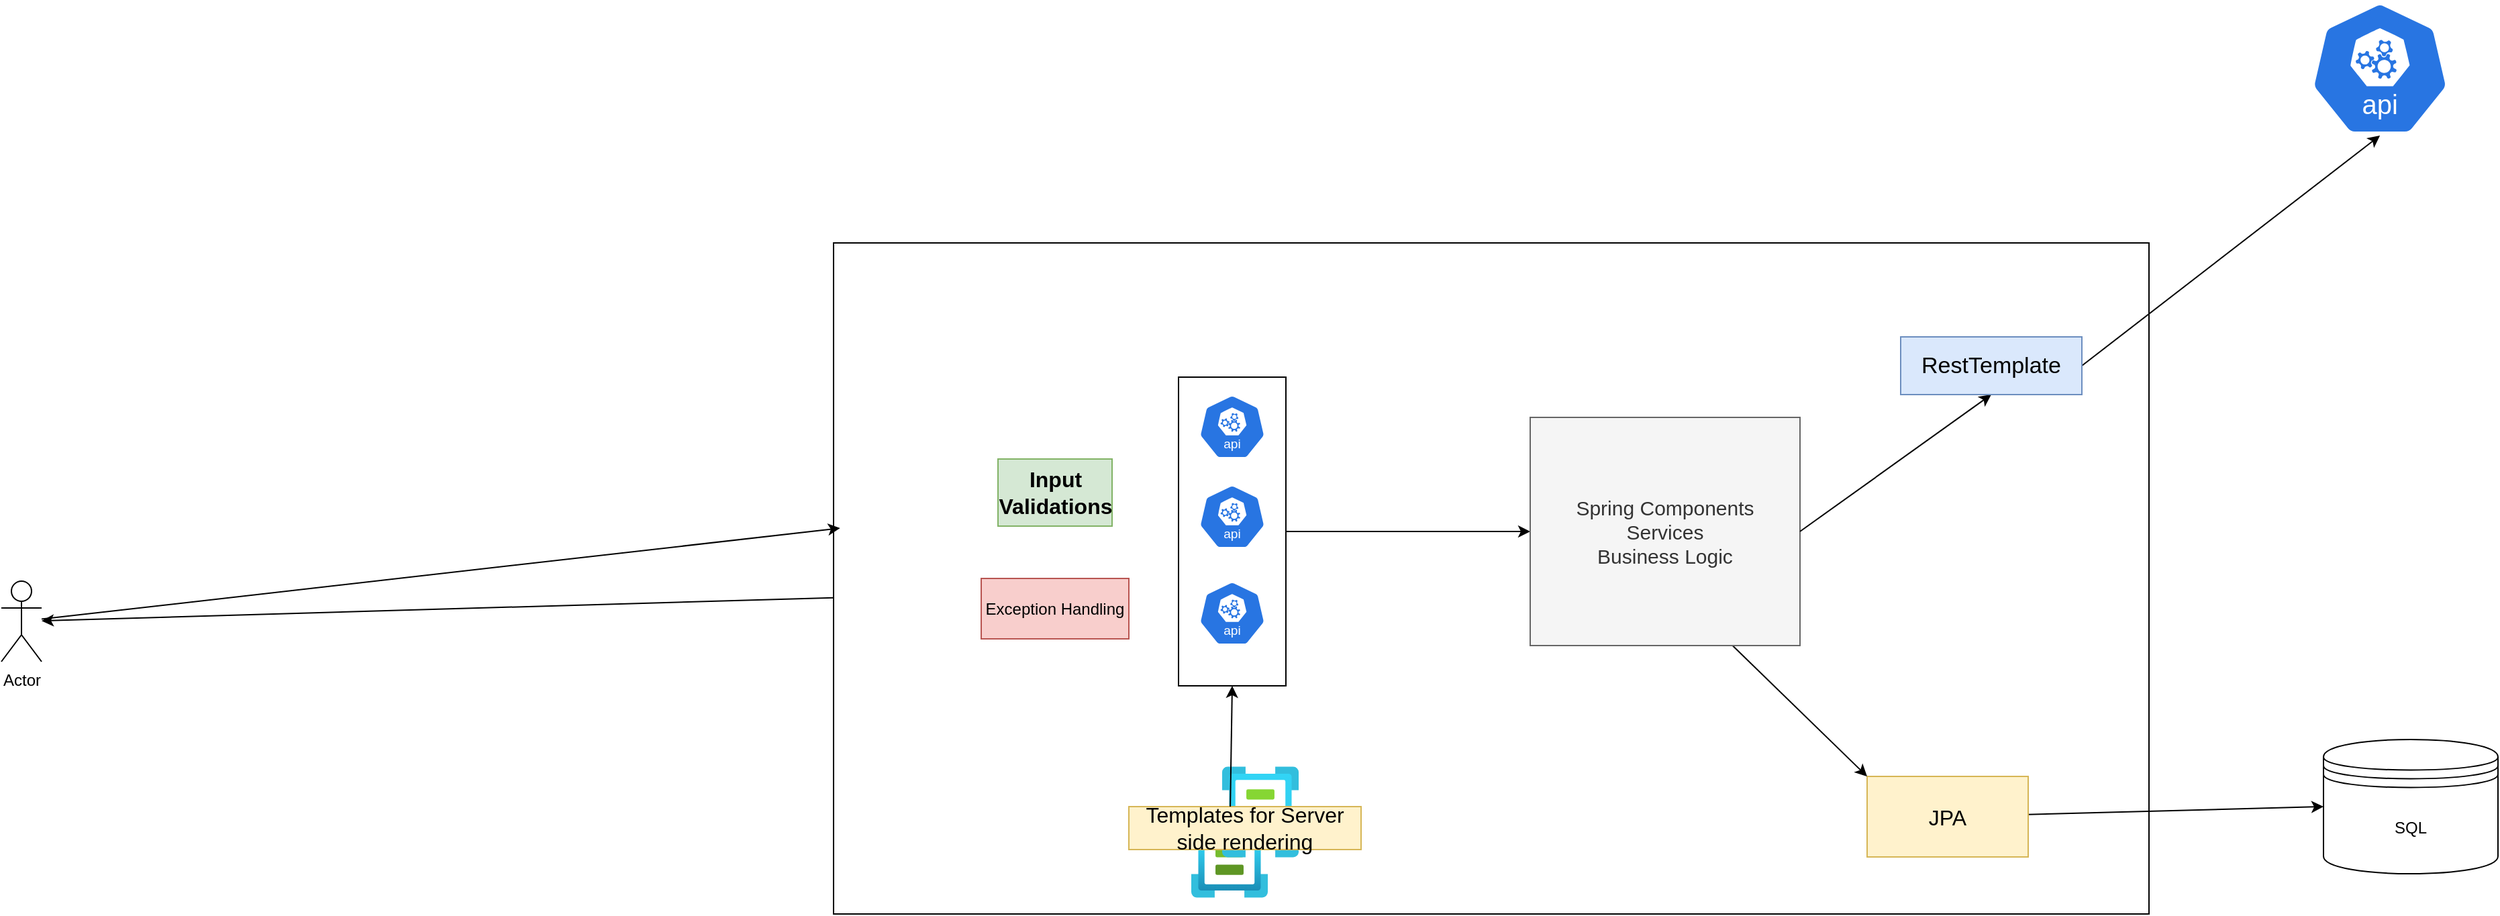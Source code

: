 <mxfile version="26.0.16">
  <diagram name="Page-1" id="9BwkSdJM3UsWRwAytRGy">
    <mxGraphModel dx="2295" dy="1984" grid="1" gridSize="10" guides="1" tooltips="1" connect="1" arrows="1" fold="1" page="1" pageScale="1" pageWidth="827" pageHeight="1169" math="0" shadow="0">
      <root>
        <mxCell id="0" />
        <mxCell id="1" parent="0" />
        <mxCell id="UzF8o4GN21DXVbc5qYGS-30" style="edgeStyle=none;rounded=0;orthogonalLoop=1;jettySize=auto;html=1;" edge="1" parent="1" source="UzF8o4GN21DXVbc5qYGS-26" target="UzF8o4GN21DXVbc5qYGS-28">
          <mxGeometry relative="1" as="geometry" />
        </mxCell>
        <mxCell id="UzF8o4GN21DXVbc5qYGS-26" value="" style="rounded=0;whiteSpace=wrap;html=1;" vertex="1" parent="1">
          <mxGeometry x="-170" y="-270" width="980" height="500" as="geometry" />
        </mxCell>
        <mxCell id="UzF8o4GN21DXVbc5qYGS-8" style="edgeStyle=orthogonalEdgeStyle;rounded=0;orthogonalLoop=1;jettySize=auto;html=1;entryX=0;entryY=0.5;entryDx=0;entryDy=0;" edge="1" parent="1" source="UzF8o4GN21DXVbc5qYGS-4" target="UzF8o4GN21DXVbc5qYGS-7">
          <mxGeometry relative="1" as="geometry" />
        </mxCell>
        <mxCell id="UzF8o4GN21DXVbc5qYGS-4" value="" style="rounded=0;whiteSpace=wrap;html=1;" vertex="1" parent="1">
          <mxGeometry x="87" y="-170" width="80" height="230" as="geometry" />
        </mxCell>
        <mxCell id="UzF8o4GN21DXVbc5qYGS-1" value="SQL" style="shape=datastore;whiteSpace=wrap;html=1;" vertex="1" parent="1">
          <mxGeometry x="940" y="100" width="130" height="100" as="geometry" />
        </mxCell>
        <mxCell id="UzF8o4GN21DXVbc5qYGS-20" style="edgeStyle=none;rounded=0;orthogonalLoop=1;jettySize=auto;html=1;entryX=0;entryY=0.5;entryDx=0;entryDy=0;" edge="1" parent="1" source="UzF8o4GN21DXVbc5qYGS-2" target="UzF8o4GN21DXVbc5qYGS-1">
          <mxGeometry relative="1" as="geometry" />
        </mxCell>
        <mxCell id="UzF8o4GN21DXVbc5qYGS-2" value="&lt;font style=&quot;font-size: 16px;&quot;&gt;JPA&lt;/font&gt;" style="rounded=0;whiteSpace=wrap;html=1;fillColor=#fff2cc;strokeColor=#d6b656;" vertex="1" parent="1">
          <mxGeometry x="600" y="127.5" width="120" height="60" as="geometry" />
        </mxCell>
        <mxCell id="UzF8o4GN21DXVbc5qYGS-3" value="" style="aspect=fixed;sketch=0;html=1;dashed=0;whitespace=wrap;verticalLabelPosition=bottom;verticalAlign=top;fillColor=#2875E2;strokeColor=#ffffff;points=[[0.005,0.63,0],[0.1,0.2,0],[0.9,0.2,0],[0.5,0,0],[0.995,0.63,0],[0.72,0.99,0],[0.5,1,0],[0.28,0.99,0]];shape=mxgraph.kubernetes.icon2;kubernetesLabel=1;prIcon=api" vertex="1" parent="1">
          <mxGeometry x="102" y="-157" width="50" height="48" as="geometry" />
        </mxCell>
        <mxCell id="UzF8o4GN21DXVbc5qYGS-5" value="" style="aspect=fixed;sketch=0;html=1;dashed=0;whitespace=wrap;verticalLabelPosition=bottom;verticalAlign=top;fillColor=#2875E2;strokeColor=#ffffff;points=[[0.005,0.63,0],[0.1,0.2,0],[0.9,0.2,0],[0.5,0,0],[0.995,0.63,0],[0.72,0.99,0],[0.5,1,0],[0.28,0.99,0]];shape=mxgraph.kubernetes.icon2;kubernetesLabel=1;prIcon=api" vertex="1" parent="1">
          <mxGeometry x="102" y="-18" width="50" height="48" as="geometry" />
        </mxCell>
        <mxCell id="UzF8o4GN21DXVbc5qYGS-6" value="" style="aspect=fixed;sketch=0;html=1;dashed=0;whitespace=wrap;verticalLabelPosition=bottom;verticalAlign=top;fillColor=#2875E2;strokeColor=#ffffff;points=[[0.005,0.63,0],[0.1,0.2,0],[0.9,0.2,0],[0.5,0,0],[0.995,0.63,0],[0.72,0.99,0],[0.5,1,0],[0.28,0.99,0]];shape=mxgraph.kubernetes.icon2;kubernetesLabel=1;prIcon=api" vertex="1" parent="1">
          <mxGeometry x="102" y="-90" width="50" height="48" as="geometry" />
        </mxCell>
        <mxCell id="UzF8o4GN21DXVbc5qYGS-27" style="edgeStyle=none;rounded=0;orthogonalLoop=1;jettySize=auto;html=1;exitX=0.75;exitY=1;exitDx=0;exitDy=0;entryX=0;entryY=0;entryDx=0;entryDy=0;" edge="1" parent="1" source="UzF8o4GN21DXVbc5qYGS-7" target="UzF8o4GN21DXVbc5qYGS-2">
          <mxGeometry relative="1" as="geometry" />
        </mxCell>
        <mxCell id="UzF8o4GN21DXVbc5qYGS-7" value="&lt;font style=&quot;font-size: 15px;&quot;&gt;Spring Components&lt;/font&gt;&lt;div&gt;&lt;font style=&quot;font-size: 15px;&quot;&gt;Services&lt;/font&gt;&lt;/div&gt;&lt;div&gt;&lt;font style=&quot;font-size: 15px;&quot;&gt;Business Logic&lt;/font&gt;&lt;/div&gt;" style="rounded=0;whiteSpace=wrap;html=1;fillColor=#f5f5f5;fontColor=#333333;strokeColor=#666666;" vertex="1" parent="1">
          <mxGeometry x="349" y="-140" width="201" height="170" as="geometry" />
        </mxCell>
        <mxCell id="UzF8o4GN21DXVbc5qYGS-17" value="" style="aspect=fixed;sketch=0;html=1;dashed=0;whitespace=wrap;verticalLabelPosition=bottom;verticalAlign=top;fillColor=#2875E2;strokeColor=#ffffff;points=[[0.005,0.63,0],[0.1,0.2,0],[0.9,0.2,0],[0.5,0,0],[0.995,0.63,0],[0.72,0.99,0],[0.5,1,0],[0.28,0.99,0]];shape=mxgraph.kubernetes.icon2;kubernetesLabel=1;prIcon=api" vertex="1" parent="1">
          <mxGeometry x="930" y="-450" width="104.17" height="100" as="geometry" />
        </mxCell>
        <mxCell id="UzF8o4GN21DXVbc5qYGS-19" style="edgeStyle=none;rounded=0;orthogonalLoop=1;jettySize=auto;html=1;exitX=1;exitY=0.5;exitDx=0;exitDy=0;entryX=0.5;entryY=1;entryDx=0;entryDy=0;entryPerimeter=0;" edge="1" parent="1" source="UzF8o4GN21DXVbc5qYGS-24" target="UzF8o4GN21DXVbc5qYGS-17">
          <mxGeometry relative="1" as="geometry" />
        </mxCell>
        <mxCell id="UzF8o4GN21DXVbc5qYGS-22" value="&lt;b&gt;&lt;font style=&quot;font-size: 16px;&quot;&gt;Input Validations&lt;/font&gt;&lt;/b&gt;" style="text;html=1;align=center;verticalAlign=middle;whiteSpace=wrap;rounded=0;fillColor=#d5e8d4;strokeColor=#82b366;" vertex="1" parent="1">
          <mxGeometry x="-47.5" y="-109" width="85" height="50" as="geometry" />
        </mxCell>
        <mxCell id="UzF8o4GN21DXVbc5qYGS-23" value="Exception Handling" style="text;html=1;align=center;verticalAlign=middle;whiteSpace=wrap;rounded=0;fillColor=#f8cecc;strokeColor=#b85450;" vertex="1" parent="1">
          <mxGeometry x="-60" y="-20" width="110" height="45" as="geometry" />
        </mxCell>
        <mxCell id="UzF8o4GN21DXVbc5qYGS-25" value="" style="edgeStyle=none;rounded=0;orthogonalLoop=1;jettySize=auto;html=1;exitX=1;exitY=0.5;exitDx=0;exitDy=0;entryX=0.5;entryY=1;entryDx=0;entryDy=0;entryPerimeter=0;" edge="1" parent="1" source="UzF8o4GN21DXVbc5qYGS-7" target="UzF8o4GN21DXVbc5qYGS-24">
          <mxGeometry relative="1" as="geometry">
            <mxPoint x="550" y="-55" as="sourcePoint" />
            <mxPoint x="782" y="-290" as="targetPoint" />
          </mxGeometry>
        </mxCell>
        <mxCell id="UzF8o4GN21DXVbc5qYGS-24" value="&lt;font style=&quot;font-size: 17px;&quot;&gt;RestTemplate&lt;/font&gt;" style="text;html=1;align=center;verticalAlign=middle;whiteSpace=wrap;rounded=0;fillColor=#dae8fc;strokeColor=#6c8ebf;" vertex="1" parent="1">
          <mxGeometry x="625" y="-200" width="135" height="43" as="geometry" />
        </mxCell>
        <mxCell id="UzF8o4GN21DXVbc5qYGS-28" value="Actor" style="shape=umlActor;verticalLabelPosition=bottom;verticalAlign=top;html=1;outlineConnect=0;" vertex="1" parent="1">
          <mxGeometry x="-790" y="-18" width="30" height="60" as="geometry" />
        </mxCell>
        <mxCell id="UzF8o4GN21DXVbc5qYGS-29" style="edgeStyle=none;rounded=0;orthogonalLoop=1;jettySize=auto;html=1;entryX=0.005;entryY=0.425;entryDx=0;entryDy=0;entryPerimeter=0;" edge="1" parent="1" source="UzF8o4GN21DXVbc5qYGS-28" target="UzF8o4GN21DXVbc5qYGS-26">
          <mxGeometry relative="1" as="geometry" />
        </mxCell>
        <mxCell id="UzF8o4GN21DXVbc5qYGS-31" style="edgeStyle=none;rounded=0;orthogonalLoop=1;jettySize=auto;html=1;exitX=0;exitY=0.25;exitDx=0;exitDy=0;" edge="1" parent="1" source="UzF8o4GN21DXVbc5qYGS-26" target="UzF8o4GN21DXVbc5qYGS-26">
          <mxGeometry relative="1" as="geometry" />
        </mxCell>
        <mxCell id="UzF8o4GN21DXVbc5qYGS-36" value="" style="group" vertex="1" connectable="0" parent="1">
          <mxGeometry x="50" y="120" width="173" height="98" as="geometry" />
        </mxCell>
        <mxCell id="UzF8o4GN21DXVbc5qYGS-33" value="" style="image;aspect=fixed;html=1;points=[];align=center;fontSize=12;image=img/lib/azure2/other/Template_Specs.svg;" vertex="1" parent="UzF8o4GN21DXVbc5qYGS-36">
          <mxGeometry x="46.5" y="30" width="57.0" height="68" as="geometry" />
        </mxCell>
        <mxCell id="UzF8o4GN21DXVbc5qYGS-34" value="" style="image;aspect=fixed;html=1;points=[];align=center;fontSize=12;image=img/lib/azure2/other/Template_Specs.svg;" vertex="1" parent="UzF8o4GN21DXVbc5qYGS-36">
          <mxGeometry x="69.5" width="57.0" height="68" as="geometry" />
        </mxCell>
        <mxCell id="UzF8o4GN21DXVbc5qYGS-35" value="&lt;font style=&quot;font-size: 16px;&quot;&gt;Templates for Server side rendering&lt;/font&gt;" style="text;html=1;align=center;verticalAlign=middle;whiteSpace=wrap;rounded=0;fillColor=#fff2cc;strokeColor=#d6b656;" vertex="1" parent="UzF8o4GN21DXVbc5qYGS-36">
          <mxGeometry y="30" width="173" height="32" as="geometry" />
        </mxCell>
        <mxCell id="UzF8o4GN21DXVbc5qYGS-39" style="edgeStyle=none;rounded=0;orthogonalLoop=1;jettySize=auto;html=1;entryX=0.5;entryY=1;entryDx=0;entryDy=0;" edge="1" parent="1" source="UzF8o4GN21DXVbc5qYGS-33" target="UzF8o4GN21DXVbc5qYGS-4">
          <mxGeometry relative="1" as="geometry" />
        </mxCell>
      </root>
    </mxGraphModel>
  </diagram>
</mxfile>
